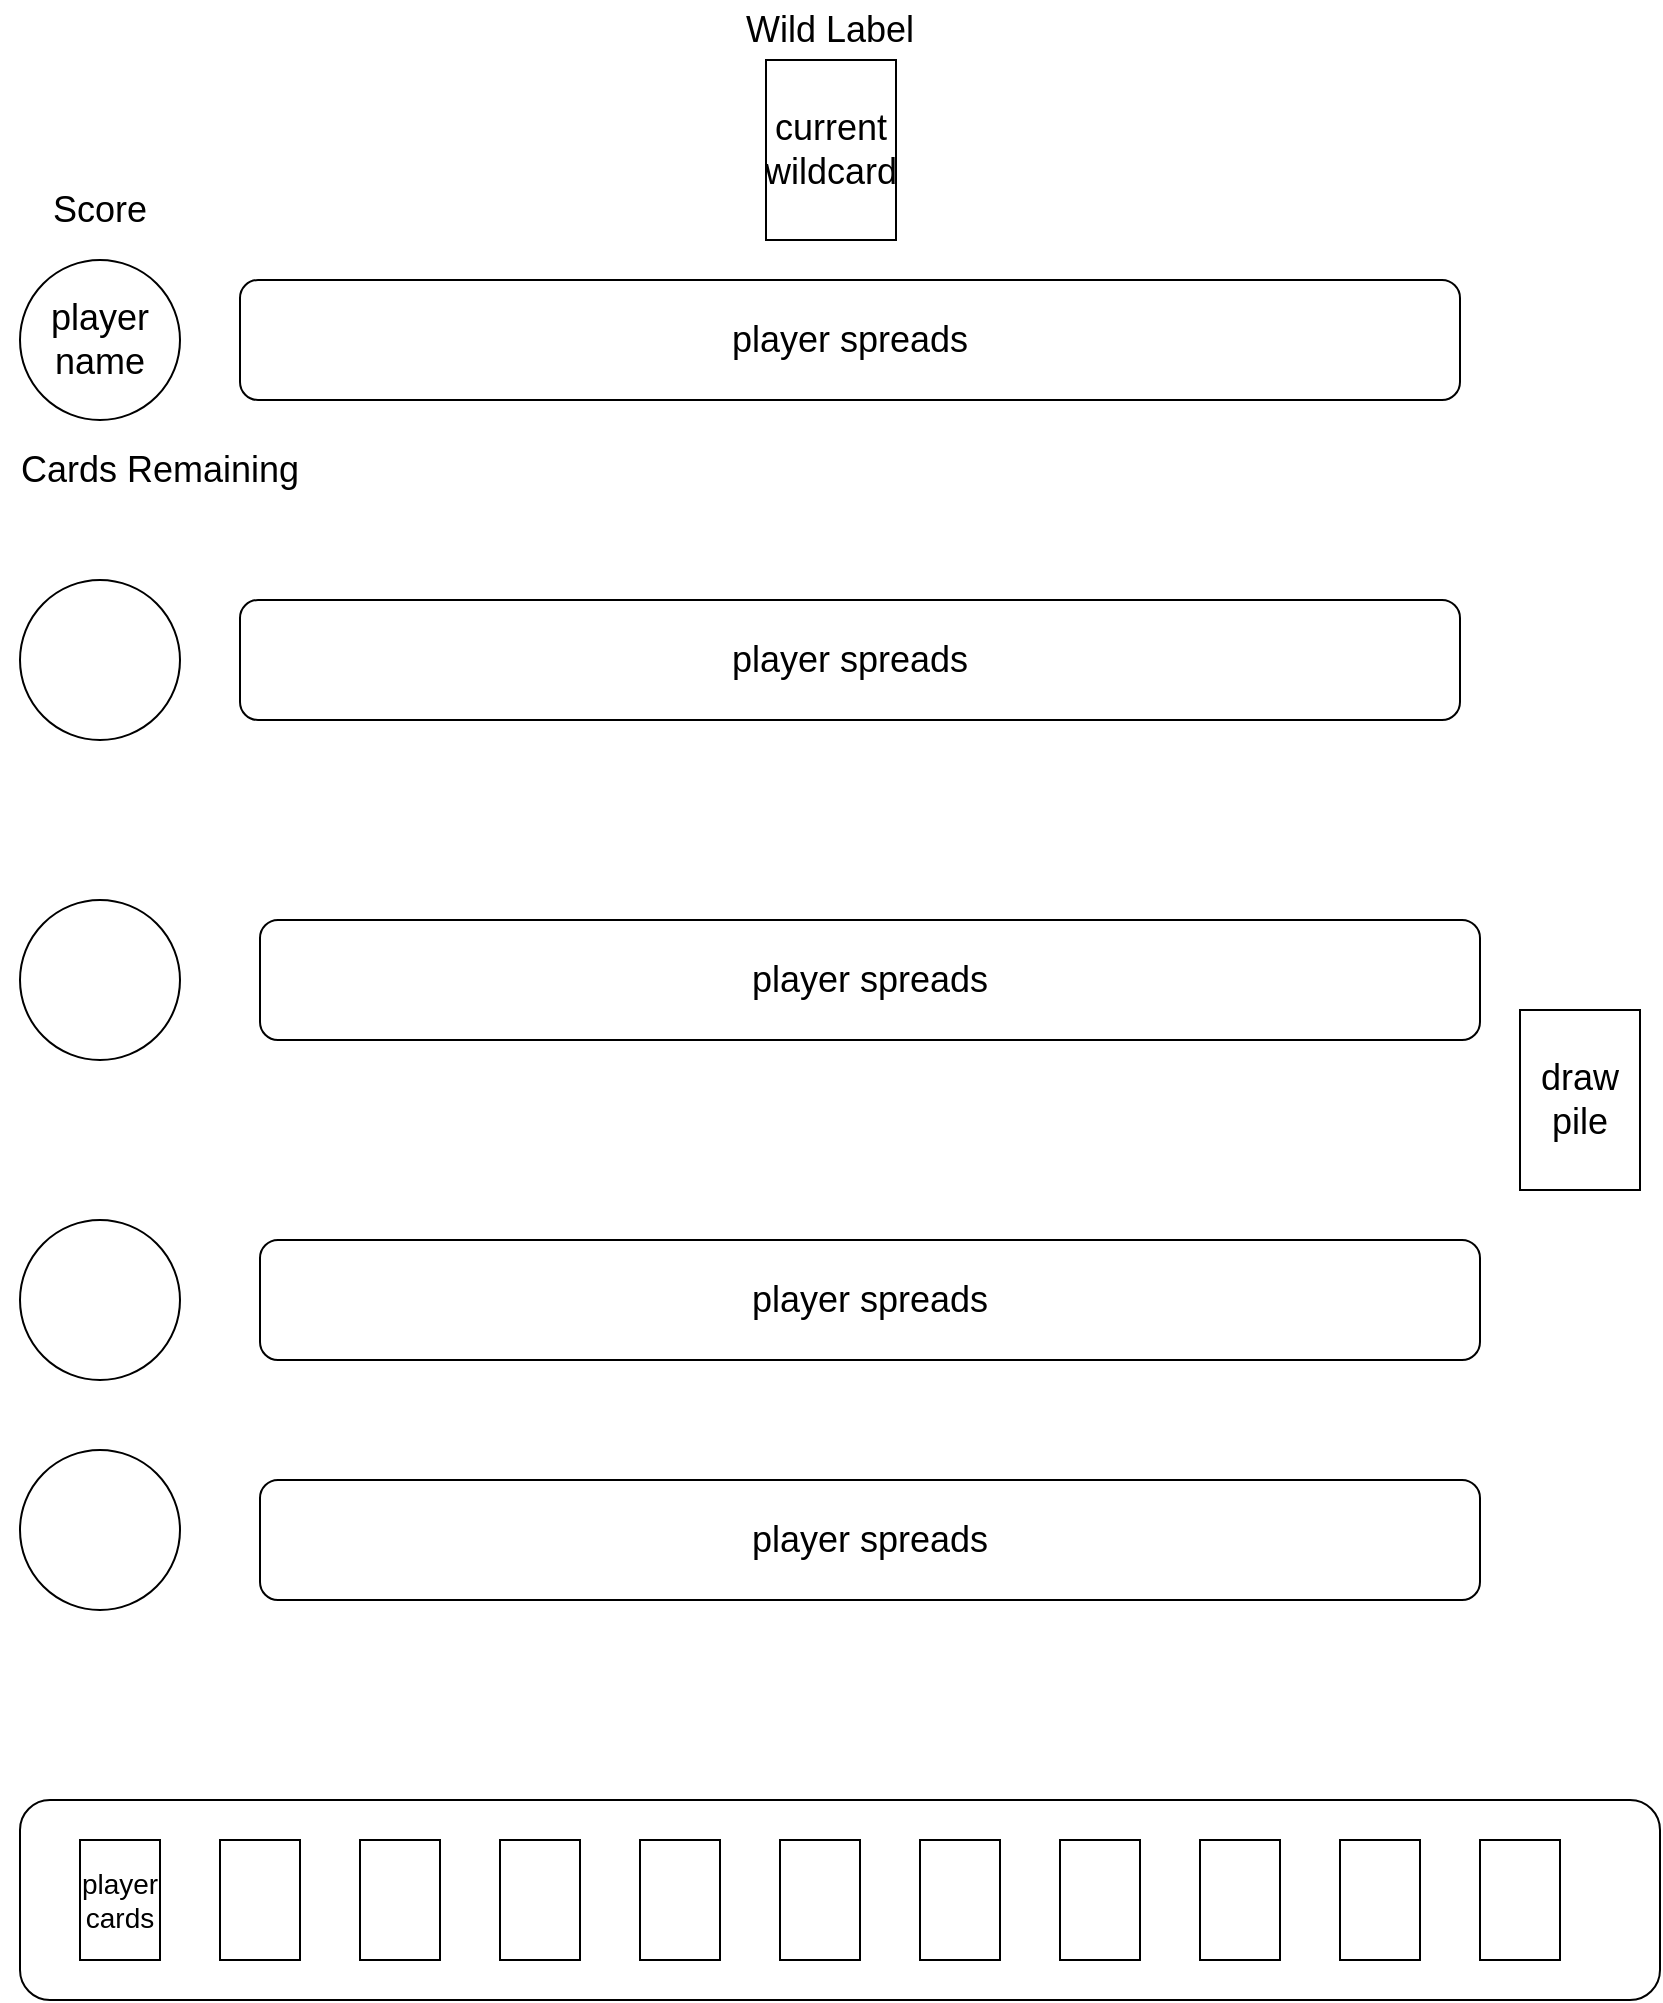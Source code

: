 <mxfile version="17.2.1" type="github">
  <diagram id="374JfQsWj9oA3YM3AAaq" name="Page-1">
    <mxGraphModel dx="2844" dy="1524" grid="1" gridSize="10" guides="1" tooltips="1" connect="1" arrows="1" fold="1" page="1" pageScale="1" pageWidth="850" pageHeight="1100" math="0" shadow="0">
      <root>
        <mxCell id="0" />
        <mxCell id="1" parent="0" />
        <mxCell id="Un8xfLeNFUTZ3CuwMJHr-3" value="" style="rounded=1;whiteSpace=wrap;html=1;" vertex="1" parent="1">
          <mxGeometry x="20" y="900" width="820" height="100" as="geometry" />
        </mxCell>
        <mxCell id="Un8xfLeNFUTZ3CuwMJHr-4" value="&lt;font style=&quot;font-size: 14px&quot;&gt;player cards&lt;/font&gt;" style="rounded=0;whiteSpace=wrap;html=1;" vertex="1" parent="1">
          <mxGeometry x="50" y="920" width="40" height="60" as="geometry" />
        </mxCell>
        <mxCell id="Un8xfLeNFUTZ3CuwMJHr-5" value="" style="rounded=0;whiteSpace=wrap;html=1;" vertex="1" parent="1">
          <mxGeometry x="120" y="920" width="40" height="60" as="geometry" />
        </mxCell>
        <mxCell id="Un8xfLeNFUTZ3CuwMJHr-6" value="" style="rounded=0;whiteSpace=wrap;html=1;" vertex="1" parent="1">
          <mxGeometry x="190" y="920" width="40" height="60" as="geometry" />
        </mxCell>
        <mxCell id="Un8xfLeNFUTZ3CuwMJHr-7" value="" style="rounded=0;whiteSpace=wrap;html=1;" vertex="1" parent="1">
          <mxGeometry x="260" y="920" width="40" height="60" as="geometry" />
        </mxCell>
        <mxCell id="Un8xfLeNFUTZ3CuwMJHr-8" value="" style="rounded=0;whiteSpace=wrap;html=1;" vertex="1" parent="1">
          <mxGeometry x="540" y="920" width="40" height="60" as="geometry" />
        </mxCell>
        <mxCell id="Un8xfLeNFUTZ3CuwMJHr-9" value="" style="rounded=0;whiteSpace=wrap;html=1;" vertex="1" parent="1">
          <mxGeometry x="470" y="920" width="40" height="60" as="geometry" />
        </mxCell>
        <mxCell id="Un8xfLeNFUTZ3CuwMJHr-10" value="" style="rounded=0;whiteSpace=wrap;html=1;" vertex="1" parent="1">
          <mxGeometry x="400" y="920" width="40" height="60" as="geometry" />
        </mxCell>
        <mxCell id="Un8xfLeNFUTZ3CuwMJHr-11" value="" style="rounded=0;whiteSpace=wrap;html=1;" vertex="1" parent="1">
          <mxGeometry x="330" y="920" width="40" height="60" as="geometry" />
        </mxCell>
        <mxCell id="Un8xfLeNFUTZ3CuwMJHr-12" value="" style="rounded=0;whiteSpace=wrap;html=1;" vertex="1" parent="1">
          <mxGeometry x="680" y="920" width="40" height="60" as="geometry" />
        </mxCell>
        <mxCell id="Un8xfLeNFUTZ3CuwMJHr-13" value="" style="rounded=0;whiteSpace=wrap;html=1;" vertex="1" parent="1">
          <mxGeometry x="610" y="920" width="40" height="60" as="geometry" />
        </mxCell>
        <mxCell id="Un8xfLeNFUTZ3CuwMJHr-14" value="" style="rounded=0;whiteSpace=wrap;html=1;" vertex="1" parent="1">
          <mxGeometry x="750" y="920" width="40" height="60" as="geometry" />
        </mxCell>
        <mxCell id="Un8xfLeNFUTZ3CuwMJHr-15" value="&lt;font style=&quot;font-size: 18px&quot;&gt;draw pile&lt;/font&gt;" style="rounded=0;whiteSpace=wrap;html=1;" vertex="1" parent="1">
          <mxGeometry x="770" y="505" width="60" height="90" as="geometry" />
        </mxCell>
        <mxCell id="Un8xfLeNFUTZ3CuwMJHr-16" value="&lt;font style=&quot;font-size: 18px&quot;&gt;player name&lt;/font&gt;" style="ellipse;whiteSpace=wrap;html=1;aspect=fixed;fontSize=14;" vertex="1" parent="1">
          <mxGeometry x="20" y="130" width="80" height="80" as="geometry" />
        </mxCell>
        <mxCell id="Un8xfLeNFUTZ3CuwMJHr-17" value="" style="ellipse;whiteSpace=wrap;html=1;aspect=fixed;fontSize=14;" vertex="1" parent="1">
          <mxGeometry x="20" y="290" width="80" height="80" as="geometry" />
        </mxCell>
        <mxCell id="Un8xfLeNFUTZ3CuwMJHr-18" value="" style="ellipse;whiteSpace=wrap;html=1;aspect=fixed;fontSize=14;" vertex="1" parent="1">
          <mxGeometry x="20" y="450" width="80" height="80" as="geometry" />
        </mxCell>
        <mxCell id="Un8xfLeNFUTZ3CuwMJHr-19" value="" style="ellipse;whiteSpace=wrap;html=1;aspect=fixed;fontSize=14;" vertex="1" parent="1">
          <mxGeometry x="20" y="610" width="80" height="80" as="geometry" />
        </mxCell>
        <mxCell id="Un8xfLeNFUTZ3CuwMJHr-20" value="" style="ellipse;whiteSpace=wrap;html=1;aspect=fixed;fontSize=14;" vertex="1" parent="1">
          <mxGeometry x="20" y="725" width="80" height="80" as="geometry" />
        </mxCell>
        <mxCell id="Un8xfLeNFUTZ3CuwMJHr-23" value="player spreads" style="rounded=1;whiteSpace=wrap;html=1;fontSize=18;" vertex="1" parent="1">
          <mxGeometry x="130" y="140" width="610" height="60" as="geometry" />
        </mxCell>
        <mxCell id="Un8xfLeNFUTZ3CuwMJHr-24" value="player spreads" style="rounded=1;whiteSpace=wrap;html=1;fontSize=18;" vertex="1" parent="1">
          <mxGeometry x="130" y="300" width="610" height="60" as="geometry" />
        </mxCell>
        <mxCell id="Un8xfLeNFUTZ3CuwMJHr-25" value="player spreads" style="rounded=1;whiteSpace=wrap;html=1;fontSize=18;" vertex="1" parent="1">
          <mxGeometry x="140" y="460" width="610" height="60" as="geometry" />
        </mxCell>
        <mxCell id="Un8xfLeNFUTZ3CuwMJHr-26" value="player spreads" style="rounded=1;whiteSpace=wrap;html=1;fontSize=18;" vertex="1" parent="1">
          <mxGeometry x="140" y="620" width="610" height="60" as="geometry" />
        </mxCell>
        <mxCell id="Un8xfLeNFUTZ3CuwMJHr-27" value="player spreads" style="rounded=1;whiteSpace=wrap;html=1;fontSize=18;" vertex="1" parent="1">
          <mxGeometry x="140" y="740" width="610" height="60" as="geometry" />
        </mxCell>
        <mxCell id="Un8xfLeNFUTZ3CuwMJHr-29" value="current wildcard" style="rounded=0;whiteSpace=wrap;html=1;fontSize=18;" vertex="1" parent="1">
          <mxGeometry x="393" y="30" width="65" height="90" as="geometry" />
        </mxCell>
        <mxCell id="Un8xfLeNFUTZ3CuwMJHr-32" value="Wild Label" style="text;html=1;strokeColor=none;fillColor=none;align=center;verticalAlign=middle;whiteSpace=wrap;rounded=0;fontSize=18;" vertex="1" parent="1">
          <mxGeometry x="370" width="110" height="30" as="geometry" />
        </mxCell>
        <mxCell id="Un8xfLeNFUTZ3CuwMJHr-33" value="Score" style="text;html=1;strokeColor=none;fillColor=none;align=center;verticalAlign=middle;whiteSpace=wrap;rounded=0;fontSize=18;" vertex="1" parent="1">
          <mxGeometry x="30" y="90" width="60" height="30" as="geometry" />
        </mxCell>
        <mxCell id="Un8xfLeNFUTZ3CuwMJHr-34" value="Cards Remaining" style="text;html=1;strokeColor=none;fillColor=none;align=center;verticalAlign=middle;whiteSpace=wrap;rounded=0;fontSize=18;" vertex="1" parent="1">
          <mxGeometry x="10" y="220" width="160" height="30" as="geometry" />
        </mxCell>
      </root>
    </mxGraphModel>
  </diagram>
</mxfile>
